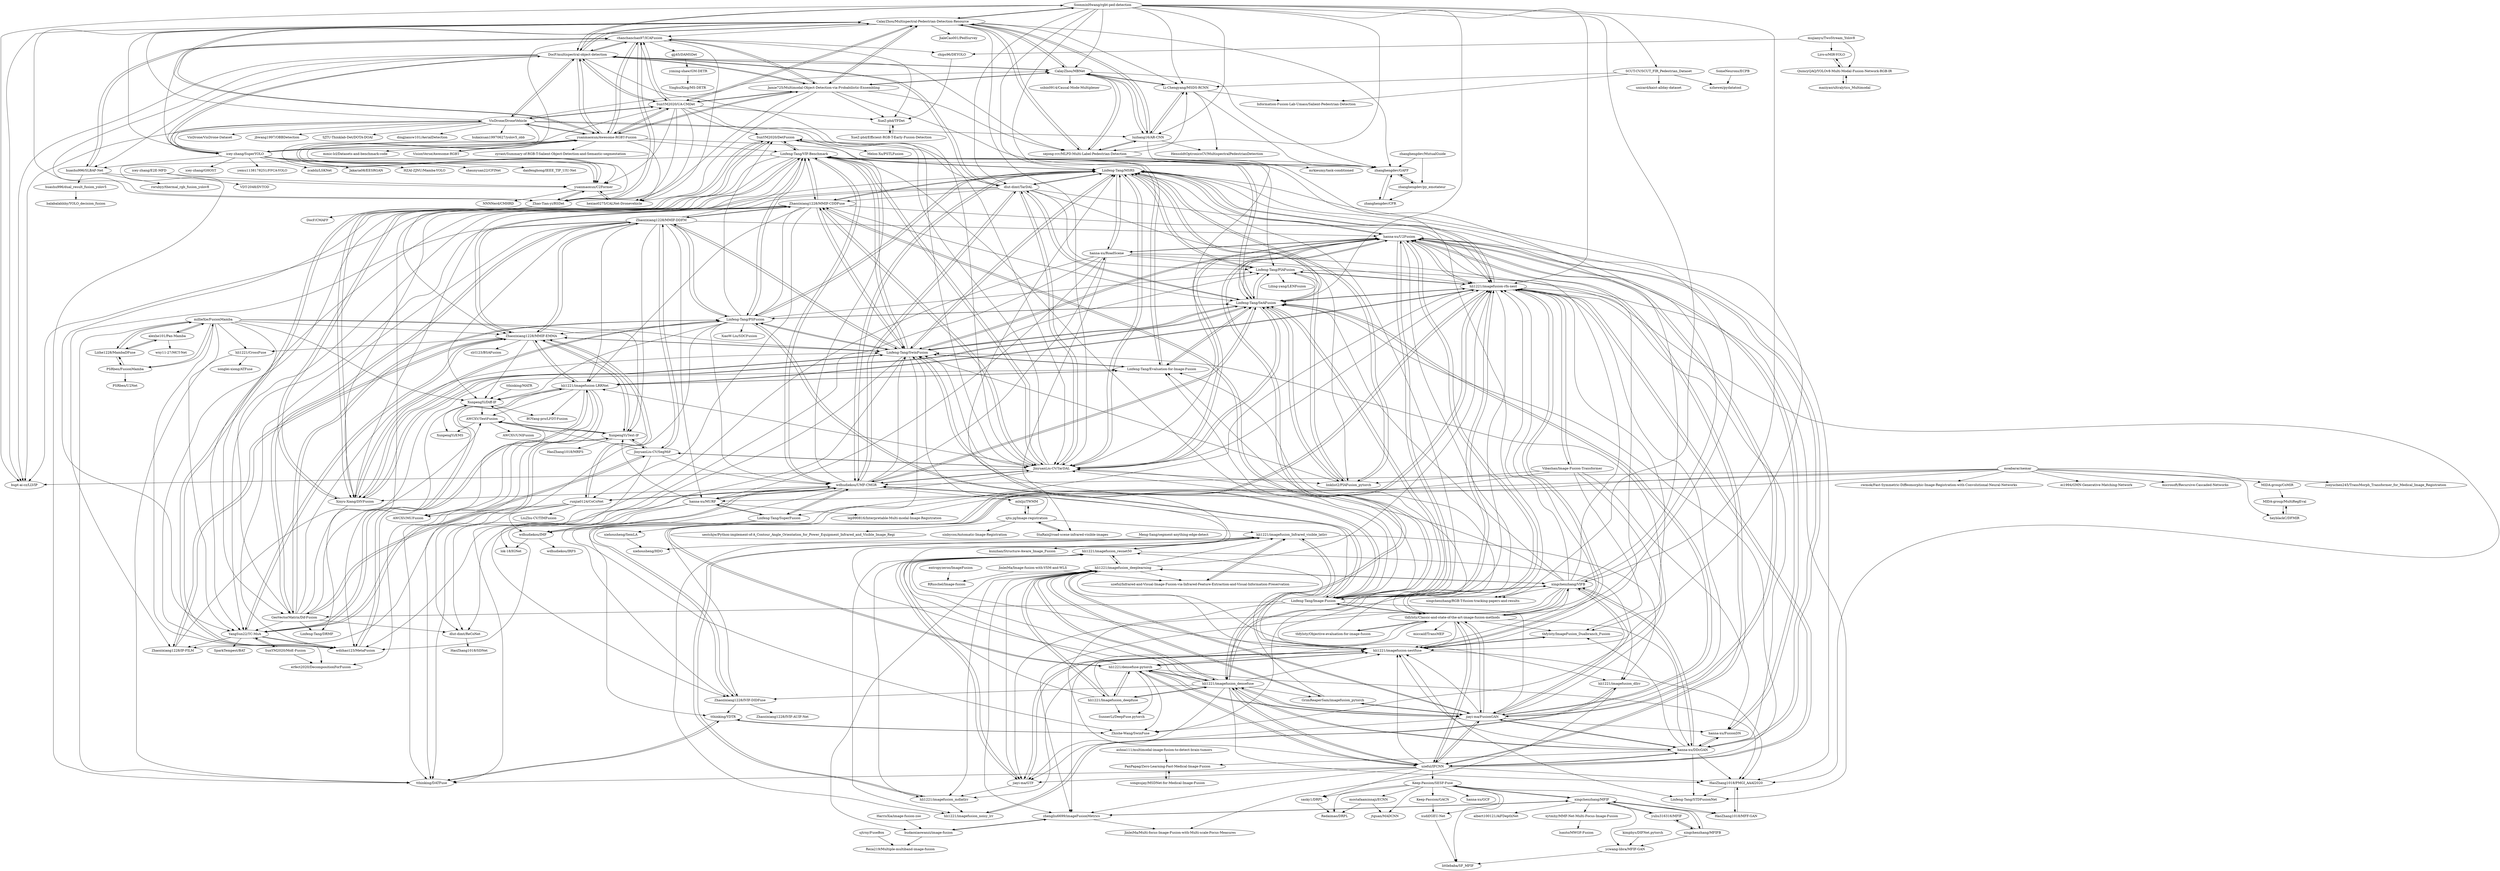 digraph G {
"SoonminHwang/rgbt-ped-detection" -> "CalayZhou/Multispectral-Pedestrian-Detection-Resource"
"SoonminHwang/rgbt-ped-detection" -> "CalayZhou/MBNet"
"SoonminHwang/rgbt-ped-detection" -> "Li-Chengyang/MSDS-RCNN"
"SoonminHwang/rgbt-ped-detection" -> "DocF/multispectral-object-detection"
"SoonminHwang/rgbt-ped-detection" -> "sejong-rcv/MLPD-Multi-Label-Pedestrian-Detection"
"SoonminHwang/rgbt-ped-detection" -> "bupt-ai-cz/LLVIP" ["e"=1]
"SoonminHwang/rgbt-ped-detection" -> "luzhang16/AR-CNN"
"SoonminHwang/rgbt-ped-detection" -> "dlut-dimt/TarDAL"
"SoonminHwang/rgbt-ped-detection" -> "SCUT-CV/SCUT_FIR_Pedestrian_Dataset"
"SoonminHwang/rgbt-ped-detection" -> "Linfeng-Tang/MSRS"
"SoonminHwang/rgbt-ped-detection" -> "hli1221/imagefusion-rfn-nest"
"SoonminHwang/rgbt-ped-detection" -> "xingchenzhang/VIFB"
"SoonminHwang/rgbt-ped-detection" -> "JinyuanLiu-CV/TarDAL"
"SoonminHwang/rgbt-ped-detection" -> "Linfeng-Tang/SeAFusion"
"SoonminHwang/rgbt-ped-detection" -> "xingchenzhang/RGB-T-fusion-tracking-papers-and-results" ["e"=1]
"HarrisXia/image-fusion-zoo" -> "budaoxiaowanzi/image-fusion"
"hli1221/imagefusion_deeplearning" -> "GrimReaperSam/imagefusion_pytorch"
"hli1221/imagefusion_deeplearning" -> "hli1221/imagefusion_resnet50"
"hli1221/imagefusion_deeplearning" -> "hli1221/imagefusion_densefuse"
"hli1221/imagefusion_deeplearning" -> "hli1221/Imagefusion_deepfuse"
"hli1221/imagefusion_deeplearning" -> "jiayi-ma/FusionGAN"
"hli1221/imagefusion_deeplearning" -> "hli1221/imagefusion_mdlatlrr"
"hli1221/imagefusion_deeplearning" -> "hli1221/imagefusion_Infrared_visible_latlrr"
"hli1221/imagefusion_deeplearning" -> "xingchenzhang/VIFB"
"hli1221/imagefusion_deeplearning" -> "zhengliu6699/imageFusionMetrics"
"hli1221/imagefusion_deeplearning" -> "hli1221/imagefusion-nestfuse"
"hli1221/imagefusion_deeplearning" -> "uzeful/Infrared-and-Visual-Image-Fusion-via-Infrared-Feature-Extraction-and-Visual-Information-Preservation"
"hli1221/imagefusion_deeplearning" -> "jiayi-ma/GTF"
"hli1221/imagefusion_deeplearning" -> "hli1221/imagefusion-rfn-nest"
"hli1221/imagefusion_deeplearning" -> "hli1221/imagefusion_dllrr"
"hli1221/imagefusion_deeplearning" -> "budaoxiaowanzi/image-fusion"
"GrimReaperSam/imagefusion_pytorch" -> "hli1221/imagefusion_deeplearning"
"GrimReaperSam/imagefusion_pytorch" -> "hli1221/imagefusion_resnet50"
"GrimReaperSam/imagefusion_pytorch" -> "jiayi-ma/FusionGAN"
"hli1221/imagefusion_densefuse" -> "hli1221/densefuse-pytorch"
"hli1221/imagefusion_densefuse" -> "jiayi-ma/FusionGAN"
"hli1221/imagefusion_densefuse" -> "uzeful/IFCNN"
"hli1221/imagefusion_densefuse" -> "hanna-xu/DDcGAN"
"hli1221/imagefusion_densefuse" -> "hli1221/Imagefusion_deepfuse"
"hli1221/imagefusion_densefuse" -> "hanna-xu/U2Fusion"
"hli1221/imagefusion_densefuse" -> "hli1221/imagefusion-rfn-nest"
"hli1221/imagefusion_densefuse" -> "hli1221/imagefusion_deeplearning"
"hli1221/imagefusion_densefuse" -> "hli1221/imagefusion-nestfuse"
"hli1221/imagefusion_densefuse" -> "hli1221/imagefusion_resnet50"
"hli1221/imagefusion_densefuse" -> "HaoZhang1018/PMGI_AAAI2020"
"hli1221/imagefusion_densefuse" -> "jiayi-ma/GTF"
"hli1221/imagefusion_densefuse" -> "GrimReaperSam/imagefusion_pytorch"
"hli1221/imagefusion_densefuse" -> "Zhaozixiang1228/IVIF-DIDFuse"
"hli1221/imagefusion_densefuse" -> "Linfeng-Tang/SwinFusion"
"jiayi-ma/FusionGAN" -> "hli1221/imagefusion_densefuse"
"jiayi-ma/FusionGAN" -> "hanna-xu/DDcGAN"
"jiayi-ma/FusionGAN" -> "hanna-xu/U2Fusion"
"jiayi-ma/FusionGAN" -> "Linfeng-Tang/SeAFusion"
"jiayi-ma/FusionGAN" -> "uzeful/IFCNN"
"jiayi-ma/FusionGAN" -> "xingchenzhang/VIFB"
"jiayi-ma/FusionGAN" -> "hli1221/imagefusion-rfn-nest"
"jiayi-ma/FusionGAN" -> "hli1221/imagefusion-nestfuse"
"jiayi-ma/FusionGAN" -> "hli1221/densefuse-pytorch"
"jiayi-ma/FusionGAN" -> "GrimReaperSam/imagefusion_pytorch"
"jiayi-ma/FusionGAN" -> "hanna-xu/FusionDN"
"jiayi-ma/FusionGAN" -> "jiayi-ma/GTF"
"jiayi-ma/FusionGAN" -> "hli1221/imagefusion_deeplearning"
"jiayi-ma/FusionGAN" -> "Linfeng-Tang/SwinFusion"
"jiayi-ma/FusionGAN" -> "thfylsty/Classic-and-state-of-the-art-image-fusion-methods"
"uzeful/IFCNN" -> "hli1221/imagefusion_densefuse"
"uzeful/IFCNN" -> "HaoZhang1018/PMGI_AAAI2020"
"uzeful/IFCNN" -> "hli1221/densefuse-pytorch"
"uzeful/IFCNN" -> "hli1221/imagefusion-rfn-nest"
"uzeful/IFCNN" -> "hanna-xu/U2Fusion"
"uzeful/IFCNN" -> "jiayi-ma/FusionGAN"
"uzeful/IFCNN" -> "hli1221/imagefusion-nestfuse"
"uzeful/IFCNN" -> "Keep-Passion/SESF-Fuse"
"uzeful/IFCNN" -> "hanna-xu/DDcGAN"
"uzeful/IFCNN" -> "thfylsty/Classic-and-state-of-the-art-image-fusion-methods"
"uzeful/IFCNN" -> "zhengliu6699/imageFusionMetrics"
"uzeful/IFCNN" -> "tthinking/DATFuse"
"uzeful/IFCNN" -> "Linfeng-Tang/SeAFusion"
"uzeful/IFCNN" -> "jiayi-ma/GTF"
"uzeful/IFCNN" -> "sasky1/DRPL"
"jiayi-ma/GTF" -> "hli1221/imagefusion-nestfuse"
"jiayi-ma/GTF" -> "hli1221/imagefusion_resnet50"
"jiayi-ma/GTF" -> "hli1221/imagefusion_mdlatlrr"
"Keep-Passion/SESF-Fuse" -> "jtguan/MADCNN"
"Keep-Passion/SESF-Fuse" -> "Redaimao/DRPL"
"Keep-Passion/SESF-Fuse" -> "xingchenzhang/MFIF"
"Keep-Passion/SESF-Fuse" -> "Keep-Passion/GACN"
"Keep-Passion/SESF-Fuse" -> "sasky1/DRPL"
"Keep-Passion/SESF-Fuse" -> "littlebaba/SF_MFIF"
"Keep-Passion/SESF-Fuse" -> "mostafaaminnaji/ECNN"
"Keep-Passion/SESF-Fuse" -> "xudif/GEU-Net"
"Keep-Passion/SESF-Fuse" -> "hanna-xu/GCF"
"Keep-Passion/SESF-Fuse" -> "HaoZhang1018/MFF-GAN"
"JinleiMa/Image-fusion-with-VSM-and-WLS" -> "RRuschel/Image-fusion"
"JinleiMa/Image-fusion-with-VSM-and-WLS" -> "uzeful/Infrared-and-Visual-Image-Fusion-via-Infrared-Feature-Extraction-and-Visual-Information-Preservation"
"hli1221/imagefusion_resnet50" -> "hli1221/imagefusion_Infrared_visible_latlrr"
"hli1221/imagefusion_resnet50" -> "hli1221/imagefusion_noisy_lrr"
"hli1221/imagefusion_resnet50" -> "hli1221/imagefusion_deeplearning"
"hli1221/imagefusion_resnet50" -> "hli1221/imagefusion_mdlatlrr"
"hli1221/imagefusion_resnet50" -> "jiayi-ma/GTF"
"hli1221/imagefusion_resnet50" -> "hli1221/imagefusion-nestfuse"
"hli1221/imagefusion_resnet50" -> "hli1221/imagefusion_dllrr"
"hli1221/Imagefusion_deepfuse" -> "SunnerLi/DeepFuse.pytorch" ["e"=1]
"hli1221/Imagefusion_deepfuse" -> "hli1221/imagefusion_densefuse"
"hli1221/Imagefusion_deepfuse" -> "hli1221/densefuse-pytorch"
"hli1221/Imagefusion_deepfuse" -> "hli1221/imagefusion_resnet50"
"hli1221/Imagefusion_deepfuse" -> "hli1221/imagefusion_deeplearning"
"hli1221/Imagefusion_deepfuse" -> "hli1221/imagefusion-nestfuse"
"SCUT-CV/SCUT_FIR_Pedestrian_Dataset" -> "unizard/kaist-allday-dataset"
"SCUT-CV/SCUT_FIR_Pedestrian_Dataset" -> "xzhewei/pydatatool"
"SCUT-CV/SCUT_FIR_Pedestrian_Dataset" -> "Li-Chengyang/MSDS-RCNN"
"SCUT-CV/SCUT_FIR_Pedestrian_Dataset" -> "Information-Fusion-Lab-Umass/Salient-Pedestrian-Detection"
"hli1221/imagefusion_mdlatlrr" -> "hli1221/imagefusion_noisy_lrr"
"hli1221/imagefusion_mdlatlrr" -> "hli1221/imagefusion_Infrared_visible_latlrr"
"Li-Chengyang/MSDS-RCNN" -> "luzhang16/AR-CNN"
"Li-Chengyang/MSDS-RCNN" -> "HensoldtOptronicsCV/MultispectralPedestrianDetection"
"Li-Chengyang/MSDS-RCNN" -> "CalayZhou/MBNet"
"Li-Chengyang/MSDS-RCNN" -> "zhanghengdev/GAFF"
"Li-Chengyang/MSDS-RCNN" -> "Information-Fusion-Lab-Umass/Salient-Pedestrian-Detection"
"entropyzeroo/ImageFusion" -> "RRuschel/Image-fusion"
"sasky1/DRPL" -> "Redaimao/DRPL"
"zhanghengdev/py_emotateur" -> "zhanghengdev/GAFF"
"zhanghengdev/py_emotateur" -> "zhanghengdev/CFR"
"SomeNeurons/ECPB" -> "xzhewei/pydatatool"
"xingchenzhang/VIFB" -> "thfylsty/Classic-and-state-of-the-art-image-fusion-methods"
"xingchenzhang/VIFB" -> "Linfeng-Tang/Image-Fusion"
"xingchenzhang/VIFB" -> "jiayi-ma/FusionGAN"
"xingchenzhang/VIFB" -> "xingchenzhang/RGB-T-fusion-tracking-papers-and-results" ["e"=1]
"xingchenzhang/VIFB" -> "Linfeng-Tang/SeAFusion"
"xingchenzhang/VIFB" -> "hli1221/imagefusion-rfn-nest"
"xingchenzhang/VIFB" -> "hanna-xu/U2Fusion"
"xingchenzhang/VIFB" -> "Linfeng-Tang/MSRS"
"xingchenzhang/VIFB" -> "hanna-xu/DDcGAN"
"xingchenzhang/VIFB" -> "hli1221/imagefusion-nestfuse"
"xingchenzhang/VIFB" -> "Linfeng-Tang/VIF-Benchmark"
"xingchenzhang/VIFB" -> "zhengliu6699/imageFusionMetrics"
"xingchenzhang/VIFB" -> "JinyuanLiu-CV/TarDAL"
"xingchenzhang/VIFB" -> "hli1221/imagefusion_deeplearning"
"xingchenzhang/VIFB" -> "jiayi-ma/GTF"
"VisDrone/DroneVehicle" -> "SunYM2020/UA-CMDet"
"VisDrone/DroneVehicle" -> "VisDrone/VisDrone-Dataset" ["e"=1]
"VisDrone/DroneVehicle" -> "DocF/multispectral-object-detection"
"VisDrone/DroneVehicle" -> "yuanmaoxun/Awesome-RGBT-Fusion"
"VisDrone/DroneVehicle" -> "CalayZhou/MBNet"
"VisDrone/DroneVehicle" -> "CalayZhou/Multispectral-Pedestrian-Detection-Resource"
"VisDrone/DroneVehicle" -> "luzhang16/AR-CNN"
"VisDrone/DroneVehicle" -> "jbwang1997/OBBDetection" ["e"=1]
"VisDrone/DroneVehicle" -> "icey-zhang/SuperYOLO"
"VisDrone/DroneVehicle" -> "bupt-ai-cz/LLVIP" ["e"=1]
"VisDrone/DroneVehicle" -> "SJTU-Thinklab-Det/DOTA-DOAI" ["e"=1]
"VisDrone/DroneVehicle" -> "JinyuanLiu-CV/TarDAL"
"VisDrone/DroneVehicle" -> "dingjiansw101/AerialDetection" ["e"=1]
"VisDrone/DroneVehicle" -> "yuanmaoxun/C2Former"
"VisDrone/DroneVehicle" -> "hukaixuan19970627/yolov5_obb" ["e"=1]
"hanna-xu/U2Fusion" -> "Linfeng-Tang/SwinFusion"
"hanna-xu/U2Fusion" -> "hanna-xu/DDcGAN"
"hanna-xu/U2Fusion" -> "hanna-xu/FusionDN"
"hanna-xu/U2Fusion" -> "hli1221/imagefusion-rfn-nest"
"hanna-xu/U2Fusion" -> "jiayi-ma/FusionGAN"
"hanna-xu/U2Fusion" -> "Linfeng-Tang/SeAFusion"
"hanna-xu/U2Fusion" -> "hli1221/imagefusion_densefuse"
"hanna-xu/U2Fusion" -> "uzeful/IFCNN"
"hanna-xu/U2Fusion" -> "thfylsty/Classic-and-state-of-the-art-image-fusion-methods"
"hanna-xu/U2Fusion" -> "hanna-xu/RoadScene"
"hanna-xu/U2Fusion" -> "Linfeng-Tang/Image-Fusion"
"hanna-xu/U2Fusion" -> "hli1221/imagefusion-nestfuse"
"hanna-xu/U2Fusion" -> "Linfeng-Tang/MSRS"
"hanna-xu/U2Fusion" -> "HaoZhang1018/PMGI_AAAI2020"
"hanna-xu/U2Fusion" -> "JinyuanLiu-CV/TarDAL"
"hli1221/imagefusion-nestfuse" -> "hli1221/imagefusion-rfn-nest"
"hli1221/imagefusion-nestfuse" -> "thfylsty/ImageFusion_Dualbranch_Fusion"
"hli1221/imagefusion-nestfuse" -> "hli1221/densefuse-pytorch"
"hli1221/imagefusion-nestfuse" -> "jiayi-ma/GTF"
"hli1221/imagefusion-nestfuse" -> "Linfeng-Tang/STDFusionNet"
"hli1221/imagefusion-nestfuse" -> "hli1221/imagefusion_mdlatlrr"
"hli1221/imagefusion-nestfuse" -> "HaoZhang1018/PMGI_AAAI2020"
"hli1221/imagefusion-nestfuse" -> "hli1221/imagefusion_Infrared_visible_latlrr"
"CalayZhou/Multispectral-Pedestrian-Detection-Resource" -> "CalayZhou/MBNet"
"CalayZhou/Multispectral-Pedestrian-Detection-Resource" -> "sejong-rcv/MLPD-Multi-Label-Pedestrian-Detection"
"CalayZhou/Multispectral-Pedestrian-Detection-Resource" -> "DocF/multispectral-object-detection"
"CalayZhou/Multispectral-Pedestrian-Detection-Resource" -> "luzhang16/AR-CNN"
"CalayZhou/Multispectral-Pedestrian-Detection-Resource" -> "Jamie725/Multimodal-Object-Detection-via-Probabilistic-Ensembling"
"CalayZhou/Multispectral-Pedestrian-Detection-Resource" -> "Li-Chengyang/MSDS-RCNN"
"CalayZhou/Multispectral-Pedestrian-Detection-Resource" -> "yuanmaoxun/Awesome-RGBT-Fusion"
"CalayZhou/Multispectral-Pedestrian-Detection-Resource" -> "SoonminHwang/rgbt-ped-detection"
"CalayZhou/Multispectral-Pedestrian-Detection-Resource" -> "Zhao-Tian-yi/RSDet"
"CalayZhou/Multispectral-Pedestrian-Detection-Resource" -> "SunYM2020/UA-CMDet"
"CalayZhou/Multispectral-Pedestrian-Detection-Resource" -> "JialeCao001/PedSurvey" ["e"=1]
"CalayZhou/Multispectral-Pedestrian-Detection-Resource" -> "bupt-ai-cz/LLVIP" ["e"=1]
"CalayZhou/Multispectral-Pedestrian-Detection-Resource" -> "chanchanchan97/ICAFusion"
"CalayZhou/Multispectral-Pedestrian-Detection-Resource" -> "zhanghengdev/GAFF"
"CalayZhou/Multispectral-Pedestrian-Detection-Resource" -> "JinyuanLiu-CV/TarDAL"
"ashna111/multimodal-image-fusion-to-detect-brain-tumors" -> "PanPapag/Zero-Learning-Fast-Medical-Image-Fusion"
"StaRainJ/road-scene-infrared-visible-images" -> "sjtu-jq/Image-registration"
"hanna-xu/FusionDN" -> "hanna-xu/DDcGAN"
"hanna-xu/FusionDN" -> "hanna-xu/U2Fusion"
"CalayZhou/MBNet" -> "luzhang16/AR-CNN"
"CalayZhou/MBNet" -> "sejong-rcv/MLPD-Multi-Label-Pedestrian-Detection"
"CalayZhou/MBNet" -> "CalayZhou/Multispectral-Pedestrian-Detection-Resource"
"CalayZhou/MBNet" -> "Li-Chengyang/MSDS-RCNN"
"CalayZhou/MBNet" -> "Jamie725/Multimodal-Object-Detection-via-Probabilistic-Ensembling"
"CalayZhou/MBNet" -> "zhanghengdev/GAFF"
"CalayZhou/MBNet" -> "ssbin0914/Causal-Mode-Multiplexer"
"CalayZhou/MBNet" -> "DocF/multispectral-object-detection"
"moabarar/nemar" -> "junyuchen245/TransMorph_Transformer_for_Medical_Image_Registration" ["e"=1]
"moabarar/nemar" -> "wdhudiekou/UMF-CMGR"
"moabarar/nemar" -> "cwmok/Fast-Symmetric-Diffeomorphic-Image-Registration-with-Convolutional-Neural-Networks" ["e"=1]
"moabarar/nemar" -> "MIDA-group/CoMIR"
"moabarar/nemar" -> "Linfeng-Tang/SuperFusion"
"moabarar/nemar" -> "ei1994/GMN-Generative-Matching-Network" ["e"=1]
"moabarar/nemar" -> "lep990816/Interpretable-Multi-modal-Image-Registration"
"moabarar/nemar" -> "microsoft/Recursive-Cascaded-Networks" ["e"=1]
"moabarar/nemar" -> "hanna-xu/MURF"
"moabarar/nemar" -> "heyblackC/DFMIR"
"Keep-Passion/GACN" -> "xudif/GEU-Net"
"hli1221/densefuse-pytorch" -> "hli1221/imagefusion_densefuse"
"hli1221/densefuse-pytorch" -> "hli1221/imagefusion-nestfuse"
"hli1221/densefuse-pytorch" -> "hli1221/imagefusion-rfn-nest"
"hli1221/densefuse-pytorch" -> "uzeful/IFCNN"
"hli1221/densefuse-pytorch" -> "SunnerLi/DeepFuse.pytorch" ["e"=1]
"hli1221/densefuse-pytorch" -> "HaoZhang1018/PMGI_AAAI2020"
"hli1221/densefuse-pytorch" -> "jiayi-ma/FusionGAN"
"hli1221/densefuse-pytorch" -> "Linfeng-Tang/MSRS"
"hli1221/densefuse-pytorch" -> "Zhishe-Wang/SwinFuse"
"hli1221/densefuse-pytorch" -> "hli1221/Imagefusion_deepfuse"
"sjtu-jq/Image-registration" -> "uestchjw/Python-implement-of-A_Contour_Angle_Orientation_for_Power_Equipment_Infrared_and_Visible_Image_Regi"
"sjtu-jq/Image-registration" -> "StaRainJ/road-scene-infrared-visible-images"
"sjtu-jq/Image-registration" -> "mlxljz/TWMM"
"sjtu-jq/Image-registration" -> "sinbycos/Automatic-Image-Registration"
"sjtu-jq/Image-registration" -> "wdhudiekou/UMF-CMGR"
"sjtu-jq/Image-registration" -> "hli1221/imagefusion_Infrared_visible_latlrr"
"hanna-xu/RoadScene" -> "Linfeng-Tang/MSRS"
"hanna-xu/RoadScene" -> "hanna-xu/U2Fusion"
"hanna-xu/RoadScene" -> "dlut-dimt/ReCoNet"
"hanna-xu/RoadScene" -> "tthinking/DATFuse"
"hanna-xu/RoadScene" -> "StaRainJ/road-scene-infrared-visible-images"
"hanna-xu/RoadScene" -> "hli1221/imagefusion-rfn-nest"
"hanna-xu/RoadScene" -> "hanna-xu/MURF"
"hanna-xu/RoadScene" -> "hli1221/imagefusion-nestfuse"
"hanna-xu/RoadScene" -> "Linfeng-Tang/PIAFusion"
"HaoZhang1018/PMGI_AAAI2020" -> "HaoZhang1018/MFF-GAN"
"HaoZhang1018/PMGI_AAAI2020" -> "Linfeng-Tang/STDFusionNet"
"hanna-xu/DDcGAN" -> "jiayi-ma/FusionGAN"
"hanna-xu/DDcGAN" -> "hanna-xu/U2Fusion"
"hanna-xu/DDcGAN" -> "hanna-xu/FusionDN"
"hanna-xu/DDcGAN" -> "hli1221/imagefusion_densefuse"
"hanna-xu/DDcGAN" -> "HaoZhang1018/PMGI_AAAI2020"
"hanna-xu/DDcGAN" -> "hli1221/imagefusion-rfn-nest"
"hanna-xu/DDcGAN" -> "uzeful/IFCNN"
"hanna-xu/DDcGAN" -> "thfylsty/ImageFusion_Dualbranch_Fusion"
"hanna-xu/DDcGAN" -> "Linfeng-Tang/STDFusionNet"
"hanna-xu/DDcGAN" -> "PanPapag/Zero-Learning-Fast-Medical-Image-Fusion"
"hanna-xu/DDcGAN" -> "xingchenzhang/VIFB"
"hanna-xu/DDcGAN" -> "hli1221/imagefusion-nestfuse"
"MIDA-group/CoMIR" -> "MIDA-group/MultiRegEval"
"HaoZhang1018/MFF-GAN" -> "HaoZhang1018/PMGI_AAAI2020"
"luzhang16/AR-CNN" -> "CalayZhou/MBNet"
"luzhang16/AR-CNN" -> "Li-Chengyang/MSDS-RCNN"
"luzhang16/AR-CNN" -> "sejong-rcv/MLPD-Multi-Label-Pedestrian-Detection"
"luzhang16/AR-CNN" -> "zhanghengdev/GAFF"
"luzhang16/AR-CNN" -> "HensoldtOptronicsCV/MultispectralPedestrianDetection"
"luzhang16/AR-CNN" -> "CalayZhou/Multispectral-Pedestrian-Detection-Resource"
"xytmhy/MMF-Net-Multi-Focus-Image-Fusion" -> "lsauto/MWGF-Fusion"
"yuliu316316/MFIF" -> "xingchenzhang/MFIFB"
"yuliu316316/MFIF" -> "xingchenzhang/MFIF"
"sjtrny/FuseBox" -> "Reza219/Multiple-multiband-image-fusion"
"xingchenzhang/MFIFB" -> "yuliu316316/MFIF"
"xingchenzhang/MFIFB" -> "xingchenzhang/MFIF"
"xingchenzhang/MFIFB" -> "ycwang-libra/MFIF-GAN"
"mostafaaminnaji/ECNN" -> "Redaimao/DRPL"
"mostafaaminnaji/ECNN" -> "jtguan/MADCNN"
"zhanghengdev/MutualGuide" -> "zhanghengdev/GAFF"
"zhanghengdev/MutualGuide" -> "zhanghengdev/py_emotateur"
"PanPapag/Zero-Learning-Fast-Medical-Image-Fusion" -> "songxujay/MSDNet-for-Medical-Image-Fusion"
"zhanghengdev/CFR" -> "zhanghengdev/GAFF"
"songxujay/MSDNet-for-Medical-Image-Fusion" -> "PanPapag/Zero-Learning-Fast-Medical-Image-Fusion"
"MIDA-group/MultiRegEval" -> "heyblackC/DFMIR"
"Linfeng-Tang/PIAFusion" -> "linklist2/PIAFusion_pytorch"
"Linfeng-Tang/PIAFusion" -> "Linfeng-Tang/MSRS"
"Linfeng-Tang/PIAFusion" -> "Linfeng-Tang/STDFusionNet"
"Linfeng-Tang/PIAFusion" -> "hli1221/imagefusion-rfn-nest"
"Linfeng-Tang/PIAFusion" -> "Linfeng-Tang/SeAFusion"
"Linfeng-Tang/PIAFusion" -> "Liling-yang/LENFsuion"
"thfylsty/Objective-evaluation-for-image-fusion" -> "thfylsty/Classic-and-state-of-the-art-image-fusion-methods"
"thfylsty/Objective-evaluation-for-image-fusion" -> "Linfeng-Tang/Evaluation-for-Image-Fusion"
"yuanmaoxun/Awesome-RGBT-Fusion" -> "chanchanchan97/ICAFusion"
"yuanmaoxun/Awesome-RGBT-Fusion" -> "DocF/multispectral-object-detection"
"yuanmaoxun/Awesome-RGBT-Fusion" -> "VisionVerse/Awesome-RGBT"
"yuanmaoxun/Awesome-RGBT-Fusion" -> "CalayZhou/Multispectral-Pedestrian-Detection-Resource"
"yuanmaoxun/Awesome-RGBT-Fusion" -> "Linfeng-Tang/VIF-Benchmark"
"yuanmaoxun/Awesome-RGBT-Fusion" -> "yuanmaoxun/C2Former"
"yuanmaoxun/Awesome-RGBT-Fusion" -> "SunYM2020/UA-CMDet"
"yuanmaoxun/Awesome-RGBT-Fusion" -> "Jamie725/Multimodal-Object-Detection-via-Probabilistic-Ensembling"
"yuanmaoxun/Awesome-RGBT-Fusion" -> "Zhao-Tian-yi/RSDet"
"yuanmaoxun/Awesome-RGBT-Fusion" -> "zyrant/Summary-of-RGB-T-Salient-Object-Detection-and-Semantic-segmentation" ["e"=1]
"yuanmaoxun/Awesome-RGBT-Fusion" -> "VisDrone/DroneVehicle"
"yuanmaoxun/Awesome-RGBT-Fusion" -> "mmic-lcl/Datasets-and-benchmark-code" ["e"=1]
"yuanmaoxun/Awesome-RGBT-Fusion" -> "xingchenzhang/RGB-T-fusion-tracking-papers-and-results" ["e"=1]
"yuanmaoxun/Awesome-RGBT-Fusion" -> "hexiao0275/CALNet-Dronevehicle"
"yuanmaoxun/Awesome-RGBT-Fusion" -> "icey-zhang/SuperYOLO"
"xingchenzhang/MFIF" -> "yuliu316316/MFIF"
"xingchenzhang/MFIF" -> "xingchenzhang/MFIFB"
"xingchenzhang/MFIF" -> "Keep-Passion/SESF-Fuse"
"xingchenzhang/MFIF" -> "ycwang-libra/MFIF-GAN"
"xingchenzhang/MFIF" -> "xytmhy/MMF-Net-Multi-Focus-Image-Fusion"
"xingchenzhang/MFIF" -> "zhengliu6699/imageFusionMetrics"
"xingchenzhang/MFIF" -> "HaoZhang1018/MFF-GAN"
"xingchenzhang/MFIF" -> "albert100121/AiFDepthNet" ["e"=1]
"Vibashan/Image-Fusion-Transformer" -> "hli1221/imagefusion-rfn-nest"
"Vibashan/Image-Fusion-Transformer" -> "thfylsty/ImageFusion_Dualbranch_Fusion"
"Vibashan/Image-Fusion-Transformer" -> "Zhishe-Wang/SwinFuse"
"Vibashan/Image-Fusion-Transformer" -> "hanna-xu/FusionDN"
"Vibashan/Image-Fusion-Transformer" -> "linklist2/PIAFusion_pytorch"
"Vibashan/Image-Fusion-Transformer" -> "Zhaozixiang1228/IVIF-DIDFuse"
"thfylsty/Classic-and-state-of-the-art-image-fusion-methods" -> "thfylsty/Objective-evaluation-for-image-fusion"
"thfylsty/Classic-and-state-of-the-art-image-fusion-methods" -> "hanna-xu/U2Fusion"
"thfylsty/Classic-and-state-of-the-art-image-fusion-methods" -> "Linfeng-Tang/Image-Fusion"
"thfylsty/Classic-and-state-of-the-art-image-fusion-methods" -> "xingchenzhang/VIFB"
"thfylsty/Classic-and-state-of-the-art-image-fusion-methods" -> "Linfeng-Tang/MSRS"
"thfylsty/Classic-and-state-of-the-art-image-fusion-methods" -> "uzeful/IFCNN"
"thfylsty/Classic-and-state-of-the-art-image-fusion-methods" -> "thfylsty/ImageFusion_Dualbranch_Fusion"
"thfylsty/Classic-and-state-of-the-art-image-fusion-methods" -> "miccaiif/TransMEF" ["e"=1]
"thfylsty/Classic-and-state-of-the-art-image-fusion-methods" -> "hli1221/densefuse-pytorch"
"thfylsty/Classic-and-state-of-the-art-image-fusion-methods" -> "Linfeng-Tang/Evaluation-for-Image-Fusion"
"thfylsty/Classic-and-state-of-the-art-image-fusion-methods" -> "hli1221/imagefusion-nestfuse"
"thfylsty/Classic-and-state-of-the-art-image-fusion-methods" -> "hli1221/imagefusion-rfn-nest"
"thfylsty/Classic-and-state-of-the-art-image-fusion-methods" -> "hanna-xu/DDcGAN"
"thfylsty/Classic-and-state-of-the-art-image-fusion-methods" -> "zhengliu6699/imageFusionMetrics"
"thfylsty/Classic-and-state-of-the-art-image-fusion-methods" -> "jiayi-ma/FusionGAN"
"thfylsty/ImageFusion_Dualbranch_Fusion" -> "hli1221/imagefusion-nestfuse"
"hli1221/imagefusion-rfn-nest" -> "hli1221/imagefusion-nestfuse"
"hli1221/imagefusion-rfn-nest" -> "Linfeng-Tang/SeAFusion"
"hli1221/imagefusion-rfn-nest" -> "hli1221/densefuse-pytorch"
"hli1221/imagefusion-rfn-nest" -> "Zhaozixiang1228/IVIF-DIDFuse"
"hli1221/imagefusion-rfn-nest" -> "Linfeng-Tang/MSRS"
"hli1221/imagefusion-rfn-nest" -> "hanna-xu/U2Fusion"
"hli1221/imagefusion-rfn-nest" -> "Zhishe-Wang/SwinFuse"
"hli1221/imagefusion-rfn-nest" -> "hli1221/imagefusion-LRRNet"
"hli1221/imagefusion-rfn-nest" -> "HaoZhang1018/PMGI_AAAI2020"
"hli1221/imagefusion-rfn-nest" -> "Linfeng-Tang/PIAFusion"
"hli1221/imagefusion-rfn-nest" -> "tthinking/YDTR"
"hli1221/imagefusion-rfn-nest" -> "uzeful/IFCNN"
"hli1221/imagefusion-rfn-nest" -> "thfylsty/ImageFusion_Dualbranch_Fusion"
"hli1221/imagefusion-rfn-nest" -> "hli1221/imagefusion_densefuse"
"hli1221/imagefusion-rfn-nest" -> "Vibashan/Image-Fusion-Transformer"
"xudif/GEU-Net" -> "littlebaba/SF_MFIF"
"Jamie725/Multimodal-Object-Detection-via-Probabilistic-Ensembling" -> "CalayZhou/MBNet"
"Jamie725/Multimodal-Object-Detection-via-Probabilistic-Ensembling" -> "CalayZhou/Multispectral-Pedestrian-Detection-Resource"
"Jamie725/Multimodal-Object-Detection-via-Probabilistic-Ensembling" -> "sejong-rcv/MLPD-Multi-Label-Pedestrian-Detection"
"Jamie725/Multimodal-Object-Detection-via-Probabilistic-Ensembling" -> "SunYM2020/UA-CMDet"
"Jamie725/Multimodal-Object-Detection-via-Probabilistic-Ensembling" -> "DocF/multispectral-object-detection"
"Jamie725/Multimodal-Object-Detection-via-Probabilistic-Ensembling" -> "yuanmaoxun/Awesome-RGBT-Fusion"
"Jamie725/Multimodal-Object-Detection-via-Probabilistic-Ensembling" -> "Zhao-Tian-yi/RSDet"
"Jamie725/Multimodal-Object-Detection-via-Probabilistic-Ensembling" -> "chanchanchan97/ICAFusion"
"Jamie725/Multimodal-Object-Detection-via-Probabilistic-Ensembling" -> "hexiao0275/CALNet-Dronevehicle"
"Jamie725/Multimodal-Object-Detection-via-Probabilistic-Ensembling" -> "XueZ-phd/TFDet"
"Jamie725/Multimodal-Object-Detection-via-Probabilistic-Ensembling" -> "zhanghengdev/GAFF"
"Zhaozixiang1228/IVIF-DIDFuse" -> "Zhaozixiang1228/IVIF-AUIF-Net"
"Zhaozixiang1228/IVIF-DIDFuse" -> "hli1221/imagefusion-rfn-nest"
"Zhaozixiang1228/IVIF-DIDFuse" -> "tthinking/YDTR"
"sejong-rcv/MLPD-Multi-Label-Pedestrian-Detection" -> "CalayZhou/MBNet"
"sejong-rcv/MLPD-Multi-Label-Pedestrian-Detection" -> "luzhang16/AR-CNN"
"sejong-rcv/MLPD-Multi-Label-Pedestrian-Detection" -> "zhanghengdev/GAFF"
"sejong-rcv/MLPD-Multi-Label-Pedestrian-Detection" -> "CalayZhou/Multispectral-Pedestrian-Detection-Resource"
"sejong-rcv/MLPD-Multi-Label-Pedestrian-Detection" -> "mrkieumy/task-conditioned"
"sejong-rcv/MLPD-Multi-Label-Pedestrian-Detection" -> "Li-Chengyang/MSDS-RCNN"
"kimphys/DIFNet.pytorch" -> "ycwang-libra/MFIF-GAN"
"ycwang-libra/MFIF-GAN" -> "littlebaba/SF_MFIF"
"zhanghengdev/GAFF" -> "zhanghengdev/CFR"
"zhanghengdev/GAFF" -> "zhanghengdev/py_emotateur"
"dlut-dimt/TarDAL" -> "Linfeng-Tang/MSRS"
"dlut-dimt/TarDAL" -> "JinyuanLiu-CV/TarDAL"
"dlut-dimt/TarDAL" -> "Linfeng-Tang/SeAFusion"
"dlut-dimt/TarDAL" -> "wdhudiekou/UMF-CMGR"
"dlut-dimt/TarDAL" -> "DocF/multispectral-object-detection"
"dlut-dimt/TarDAL" -> "Xinyu-Xiang/DIVFusion"
"dlut-dimt/TarDAL" -> "linklist2/PIAFusion_pytorch"
"dlut-dimt/TarDAL" -> "bupt-ai-cz/LLVIP" ["e"=1]
"dlut-dimt/TarDAL" -> "Linfeng-Tang/PIAFusion"
"dlut-dimt/TarDAL" -> "hli1221/imagefusion-rfn-nest"
"dlut-dimt/TarDAL" -> "SunYM2020/DetFusion"
"dlut-dimt/TarDAL" -> "Zhaozixiang1228/MMIF-CDDFuse"
"Linfeng-Tang/SeAFusion" -> "Linfeng-Tang/MSRS"
"Linfeng-Tang/SeAFusion" -> "Linfeng-Tang/PSFusion"
"Linfeng-Tang/SeAFusion" -> "Linfeng-Tang/SwinFusion"
"Linfeng-Tang/SeAFusion" -> "hli1221/imagefusion-rfn-nest"
"Linfeng-Tang/SeAFusion" -> "JinyuanLiu-CV/TarDAL"
"Linfeng-Tang/SeAFusion" -> "wdhudiekou/UMF-CMGR"
"Linfeng-Tang/SeAFusion" -> "hanna-xu/U2Fusion"
"Linfeng-Tang/SeAFusion" -> "Linfeng-Tang/VIF-Benchmark"
"Linfeng-Tang/SeAFusion" -> "dlut-dimt/TarDAL"
"Linfeng-Tang/SeAFusion" -> "linklist2/PIAFusion_pytorch"
"Linfeng-Tang/SeAFusion" -> "Xinyu-Xiang/DIVFusion"
"Linfeng-Tang/SeAFusion" -> "jiayi-ma/FusionGAN"
"Linfeng-Tang/SeAFusion" -> "Linfeng-Tang/Evaluation-for-Image-Fusion"
"Linfeng-Tang/SeAFusion" -> "Linfeng-Tang/PIAFusion"
"Linfeng-Tang/SeAFusion" -> "Linfeng-Tang/Image-Fusion"
"Linfeng-Tang/Image-Fusion" -> "Zhaozixiang1228/MMIF-CDDFuse"
"Linfeng-Tang/Image-Fusion" -> "Linfeng-Tang/SwinFusion"
"Linfeng-Tang/Image-Fusion" -> "hanna-xu/U2Fusion"
"Linfeng-Tang/Image-Fusion" -> "thfylsty/Classic-and-state-of-the-art-image-fusion-methods"
"Linfeng-Tang/Image-Fusion" -> "Linfeng-Tang/SeAFusion"
"Linfeng-Tang/Image-Fusion" -> "xingchenzhang/VIFB"
"Linfeng-Tang/Image-Fusion" -> "Linfeng-Tang/Evaluation-for-Image-Fusion"
"Linfeng-Tang/Image-Fusion" -> "Linfeng-Tang/MSRS"
"Linfeng-Tang/Image-Fusion" -> "Linfeng-Tang/PSFusion"
"Linfeng-Tang/Image-Fusion" -> "JinyuanLiu-CV/TarDAL"
"Linfeng-Tang/Image-Fusion" -> "Linfeng-Tang/VIF-Benchmark"
"Linfeng-Tang/Image-Fusion" -> "wdhudiekou/UMF-CMGR"
"Linfeng-Tang/Image-Fusion" -> "jiayi-ma/FusionGAN"
"Linfeng-Tang/Image-Fusion" -> "GeoVectorMatrix/Dif-Fusion"
"Linfeng-Tang/Image-Fusion" -> "uzeful/IFCNN"
"icey-zhang/SuperYOLO" -> "icey-zhang/GHOST"
"icey-zhang/SuperYOLO" -> "DocF/multispectral-object-detection"
"icey-zhang/SuperYOLO" -> "chanchanchan97/ICAFusion"
"icey-zhang/SuperYOLO" -> "yemu1138178251/FFCA-YOLO" ["e"=1]
"icey-zhang/SuperYOLO" -> "yuanmaoxun/Awesome-RGBT-Fusion"
"icey-zhang/SuperYOLO" -> "VisDrone/DroneVehicle"
"icey-zhang/SuperYOLO" -> "CalayZhou/Multispectral-Pedestrian-Detection-Resource"
"icey-zhang/SuperYOLO" -> "SunYM2020/UA-CMDet"
"icey-zhang/SuperYOLO" -> "zcablii/LSKNet" ["e"=1]
"icey-zhang/SuperYOLO" -> "yuanmaoxun/C2Former"
"icey-zhang/SuperYOLO" -> "Jakaria08/EESRGAN" ["e"=1]
"icey-zhang/SuperYOLO" -> "HZAI-ZJNU/Mamba-YOLO" ["e"=1]
"icey-zhang/SuperYOLO" -> "shaunyuan22/CFINet" ["e"=1]
"icey-zhang/SuperYOLO" -> "danfenghong/IEEE_TIP_UIU-Net" ["e"=1]
"icey-zhang/SuperYOLO" -> "huashu996/SLBAF-Net"
"DocF/multispectral-object-detection" -> "CalayZhou/Multispectral-Pedestrian-Detection-Resource"
"DocF/multispectral-object-detection" -> "chanchanchan97/ICAFusion"
"DocF/multispectral-object-detection" -> "yuanmaoxun/Awesome-RGBT-Fusion"
"DocF/multispectral-object-detection" -> "CalayZhou/MBNet"
"DocF/multispectral-object-detection" -> "bupt-ai-cz/LLVIP" ["e"=1]
"DocF/multispectral-object-detection" -> "Jamie725/Multimodal-Object-Detection-via-Probabilistic-Ensembling"
"DocF/multispectral-object-detection" -> "SunYM2020/UA-CMDet"
"DocF/multispectral-object-detection" -> "dlut-dimt/TarDAL"
"DocF/multispectral-object-detection" -> "JinyuanLiu-CV/TarDAL"
"DocF/multispectral-object-detection" -> "icey-zhang/SuperYOLO"
"DocF/multispectral-object-detection" -> "Zhao-Tian-yi/RSDet"
"DocF/multispectral-object-detection" -> "SoonminHwang/rgbt-ped-detection"
"DocF/multispectral-object-detection" -> "VisDrone/DroneVehicle"
"DocF/multispectral-object-detection" -> "huashu996/SLBAF-Net"
"DocF/multispectral-object-detection" -> "sejong-rcv/MLPD-Multi-Label-Pedestrian-Detection"
"tthinking/MATR" -> "XunpengYi/Diff-IF"
"wdhudiekou/UMF-CMGR" -> "wdhudiekou/IMF"
"wdhudiekou/UMF-CMGR" -> "JinyuanLiu-CV/TarDAL"
"wdhudiekou/UMF-CMGR" -> "Linfeng-Tang/SeAFusion"
"wdhudiekou/UMF-CMGR" -> "hanna-xu/MURF"
"wdhudiekou/UMF-CMGR" -> "runjia0124/CoCoNet"
"wdhudiekou/UMF-CMGR" -> "Linfeng-Tang/MSRS"
"wdhudiekou/UMF-CMGR" -> "mlxljz/TWMM"
"wdhudiekou/UMF-CMGR" -> "dlut-dimt/TarDAL"
"wdhudiekou/UMF-CMGR" -> "Linfeng-Tang/SuperFusion"
"wdhudiekou/UMF-CMGR" -> "SunYM2020/DetFusion"
"wdhudiekou/UMF-CMGR" -> "Zhaozixiang1228/IVIF-DIDFuse"
"wdhudiekou/UMF-CMGR" -> "Linfeng-Tang/SwinFusion"
"wdhudiekou/UMF-CMGR" -> "Linfeng-Tang/VIF-Benchmark"
"wdhudiekou/UMF-CMGR" -> "hanna-xu/RoadScene"
"wdhudiekou/UMF-CMGR" -> "Xinyu-Xiang/DIVFusion"
"hli1221/imagefusion-LRRNet" -> "wdzhao123/MetaFusion"
"hli1221/imagefusion-LRRNet" -> "AWCXV/TextFusion"
"hli1221/imagefusion-LRRNet" -> "YangSun22/TC-MoA"
"hli1221/imagefusion-LRRNet" -> "Zhaozixiang1228/MMIF-EMMA"
"hli1221/imagefusion-LRRNet" -> "BOYang-pro/LFDT-Fusion"
"hli1221/imagefusion-LRRNet" -> "hli1221/imagefusion-rfn-nest"
"hli1221/imagefusion-LRRNet" -> "Linfeng-Tang/Evaluation-for-Image-Fusion"
"hli1221/imagefusion-LRRNet" -> "XunpengYi/Diff-IF"
"hli1221/imagefusion-LRRNet" -> "erfect2020/DecompositionForFusion"
"hli1221/imagefusion-LRRNet" -> "AWCXV/MUFusion"
"hli1221/imagefusion-LRRNet" -> "tthinking/DATFuse"
"JinyuanLiu-CV/TarDAL" -> "Linfeng-Tang/SeAFusion"
"JinyuanLiu-CV/TarDAL" -> "wdhudiekou/UMF-CMGR"
"JinyuanLiu-CV/TarDAL" -> "dlut-dimt/TarDAL"
"JinyuanLiu-CV/TarDAL" -> "SunYM2020/DetFusion"
"JinyuanLiu-CV/TarDAL" -> "Linfeng-Tang/MSRS"
"JinyuanLiu-CV/TarDAL" -> "hli1221/imagefusion-LRRNet"
"JinyuanLiu-CV/TarDAL" -> "wdzhao123/MetaFusion"
"JinyuanLiu-CV/TarDAL" -> "hli1221/imagefusion-rfn-nest"
"JinyuanLiu-CV/TarDAL" -> "Linfeng-Tang/VIF-Benchmark"
"JinyuanLiu-CV/TarDAL" -> "hanna-xu/U2Fusion"
"JinyuanLiu-CV/TarDAL" -> "JinyuanLiu-CV/SegMiF"
"JinyuanLiu-CV/TarDAL" -> "linklist2/PIAFusion_pytorch"
"JinyuanLiu-CV/TarDAL" -> "Linfeng-Tang/SwinFusion"
"JinyuanLiu-CV/TarDAL" -> "Zhaozixiang1228/MMIF-CDDFuse"
"JinyuanLiu-CV/TarDAL" -> "bupt-ai-cz/LLVIP" ["e"=1]
"Linfeng-Tang/MSRS" -> "Linfeng-Tang/SeAFusion"
"Linfeng-Tang/MSRS" -> "Linfeng-Tang/PIAFusion"
"Linfeng-Tang/MSRS" -> "hanna-xu/RoadScene"
"Linfeng-Tang/MSRS" -> "dlut-dimt/TarDAL"
"Linfeng-Tang/MSRS" -> "hli1221/imagefusion-rfn-nest"
"Linfeng-Tang/MSRS" -> "Linfeng-Tang/SwinFusion"
"Linfeng-Tang/MSRS" -> "linklist2/PIAFusion_pytorch"
"Linfeng-Tang/MSRS" -> "Linfeng-Tang/PSFusion"
"Linfeng-Tang/MSRS" -> "wdhudiekou/UMF-CMGR"
"Linfeng-Tang/MSRS" -> "Linfeng-Tang/VIF-Benchmark"
"Linfeng-Tang/MSRS" -> "hanna-xu/U2Fusion"
"Linfeng-Tang/MSRS" -> "JinyuanLiu-CV/TarDAL"
"Linfeng-Tang/MSRS" -> "wdzhao123/MetaFusion"
"Linfeng-Tang/MSRS" -> "Zhaozixiang1228/MMIF-CDDFuse"
"Linfeng-Tang/MSRS" -> "hli1221/imagefusion-nestfuse"
"heyblackC/DFMIR" -> "MIDA-group/MultiRegEval"
"Linfeng-Tang/SwinFusion" -> "hanna-xu/U2Fusion"
"Linfeng-Tang/SwinFusion" -> "Linfeng-Tang/SeAFusion"
"Linfeng-Tang/SwinFusion" -> "Linfeng-Tang/PSFusion"
"Linfeng-Tang/SwinFusion" -> "Linfeng-Tang/MSRS"
"Linfeng-Tang/SwinFusion" -> "Zhaozixiang1228/MMIF-CDDFuse"
"Linfeng-Tang/SwinFusion" -> "Linfeng-Tang/Evaluation-for-Image-Fusion"
"Linfeng-Tang/SwinFusion" -> "tthinking/DATFuse"
"Linfeng-Tang/SwinFusion" -> "Linfeng-Tang/VIF-Benchmark"
"Linfeng-Tang/SwinFusion" -> "Linfeng-Tang/Image-Fusion"
"Linfeng-Tang/SwinFusion" -> "Zhishe-Wang/SwinFuse"
"Linfeng-Tang/SwinFusion" -> "Zhaozixiang1228/MMIF-EMMA"
"Linfeng-Tang/SwinFusion" -> "Zhaozixiang1228/IVIF-DIDFuse"
"Linfeng-Tang/SwinFusion" -> "Linfeng-Tang/PIAFusion"
"Linfeng-Tang/SwinFusion" -> "Xinyu-Xiang/DIVFusion"
"Linfeng-Tang/SwinFusion" -> "Zhaozixiang1228/MMIF-DDFM"
"tthinking/YDTR" -> "Zhishe-Wang/SwinFuse"
"tthinking/YDTR" -> "tthinking/DATFuse"
"Linfeng-Tang/Evaluation-for-Image-Fusion" -> "Linfeng-Tang/SwinFusion"
"Linfeng-Tang/Evaluation-for-Image-Fusion" -> "hli1221/imagefusion-LRRNet"
"Linfeng-Tang/Evaluation-for-Image-Fusion" -> "Linfeng-Tang/SeAFusion"
"Linfeng-Tang/Evaluation-for-Image-Fusion" -> "Linfeng-Tang/VIF-Benchmark"
"Xinyu-Xiang/DIVFusion" -> "SunYM2020/DetFusion"
"Xinyu-Xiang/DIVFusion" -> "Linfeng-Tang/PSFusion"
"Xinyu-Xiang/DIVFusion" -> "Linfeng-Tang/SeAFusion"
"Xinyu-Xiang/DIVFusion" -> "Linfeng-Tang/VIF-Benchmark"
"Xinyu-Xiang/DIVFusion" -> "Linfeng-Tang/DRMF"
"Xinyu-Xiang/DIVFusion" -> "Linfeng-Tang/SwinFusion"
"SunYM2020/UA-CMDet" -> "VisDrone/DroneVehicle"
"SunYM2020/UA-CMDet" -> "yuanmaoxun/C2Former"
"SunYM2020/UA-CMDet" -> "hexiao0275/CALNet-Dronevehicle"
"SunYM2020/UA-CMDet" -> "chanchanchan97/ICAFusion"
"SunYM2020/UA-CMDet" -> "Jamie725/Multimodal-Object-Detection-via-Probabilistic-Ensembling"
"SunYM2020/UA-CMDet" -> "DocF/multispectral-object-detection"
"SunYM2020/UA-CMDet" -> "XueZ-phd/TFDet"
"SunYM2020/UA-CMDet" -> "SunYM2020/DetFusion"
"SunYM2020/UA-CMDet" -> "yuanmaoxun/Awesome-RGBT-Fusion"
"SunYM2020/UA-CMDet" -> "Zhao-Tian-yi/RSDet"
"SunYM2020/UA-CMDet" -> "JinyuanLiu-CV/TarDAL"
"SunYM2020/UA-CMDet" -> "CalayZhou/Multispectral-Pedestrian-Detection-Resource"
"mlxljz/TWMM" -> "sjtu-jq/Image-registration"
"hanna-xu/MURF" -> "wdhudiekou/UMF-CMGR"
"hanna-xu/MURF" -> "Linfeng-Tang/SuperFusion"
"hanna-xu/MURF" -> "XunpengYi/Text-IF"
"hanna-xu/MURF" -> "dlut-dimt/ReCoNet"
"hanna-xu/MURF" -> "wdzhao123/MetaFusion"
"hanna-xu/MURF" -> "lep990816/Interpretable-Multi-modal-Image-Registration"
"Zhishe-Wang/SwinFuse" -> "tthinking/YDTR"
"runjia0124/CoCoNet" -> "Zhaozixiang1228/MMIF-EMMA"
"runjia0124/CoCoNet" -> "wdhudiekou/IMF"
"runjia0124/CoCoNet" -> "LiuZhu-CV/TIMFusion" ["e"=1]
"runjia0124/CoCoNet" -> "AWCXV/MUFusion"
"runjia0124/CoCoNet" -> "wdhudiekou/UMF-CMGR"
"runjia0124/CoCoNet" -> "Zhaozixiang1228/IF-FILM"
"runjia0124/CoCoNet" -> "dlut-dimt/ReCoNet"
"linklist2/PIAFusion_pytorch" -> "Linfeng-Tang/PIAFusion"
"linklist2/PIAFusion_pytorch" -> "Linfeng-Tang/MSRS"
"linklist2/PIAFusion_pytorch" -> "Linfeng-Tang/SeAFusion"
"linklist2/PIAFusion_pytorch" -> "Linfeng-Tang/SwinFusion"
"dlut-dimt/ReCoNet" -> "HaoZhang1018/SDNet"
"SunYM2020/DetFusion" -> "Xinyu-Xiang/DIVFusion"
"SunYM2020/DetFusion" -> "wdzhao123/MetaFusion"
"SunYM2020/DetFusion" -> "Melon-Xu/PSTLFusion"
"SunYM2020/DetFusion" -> "Linfeng-Tang/VIF-Benchmark"
"Linfeng-Tang/SuperFusion" -> "hanna-xu/MURF"
"Linfeng-Tang/SuperFusion" -> "xiehousheng/SemLA"
"Linfeng-Tang/SuperFusion" -> "wdhudiekou/UMF-CMGR"
"Linfeng-Tang/SuperFusion" -> "wdhudiekou/IMF"
"GeoVectorMatrix/Dif-Fusion" -> "Zhaozixiang1228/MMIF-DDFM"
"GeoVectorMatrix/Dif-Fusion" -> "XunpengYi/Diff-IF"
"GeoVectorMatrix/Dif-Fusion" -> "Linfeng-Tang/PSFusion"
"GeoVectorMatrix/Dif-Fusion" -> "dlut-dimt/ReCoNet"
"GeoVectorMatrix/Dif-Fusion" -> "JinyuanLiu-CV/SegMiF"
"GeoVectorMatrix/Dif-Fusion" -> "Linfeng-Tang/SwinFusion"
"GeoVectorMatrix/Dif-Fusion" -> "Linfeng-Tang/DRMF"
"GeoVectorMatrix/Dif-Fusion" -> "Linfeng-Tang/Evaluation-for-Image-Fusion"
"GeoVectorMatrix/Dif-Fusion" -> "YangSun22/TC-MoA"
"SunYM2020/MoE-Fusion" -> "YangSun22/TC-MoA"
"SunYM2020/MoE-Fusion" -> "erfect2020/DecompositionForFusion"
"tthinking/DATFuse" -> "tthinking/YDTR"
"XueZ-phd/TFDet" -> "XueZ-phd/Efficient-RGB-T-Early-Fusion-Detection"
"JinyuanLiu-CV/SegMiF" -> "XunpengYi/Text-IF"
"JinyuanLiu-CV/SegMiF" -> "GeoVectorMatrix/Dif-Fusion"
"JinyuanLiu-CV/SegMiF" -> "AWCXV/TextFusion"
"JinyuanLiu-CV/SegMiF" -> "JinyuanLiu-CV/TarDAL"
"JinyuanLiu-CV/SegMiF" -> "wdhudiekou/UMF-CMGR"
"JinyuanLiu-CV/SegMiF" -> "lok-18/IGNet"
"JinyuanLiu-CV/SegMiF" -> "Zhaozixiang1228/MMIF-DDFM"
"Zhaozixiang1228/MMIF-CDDFuse" -> "Zhaozixiang1228/MMIF-DDFM"
"Zhaozixiang1228/MMIF-CDDFuse" -> "Linfeng-Tang/SwinFusion"
"Zhaozixiang1228/MMIF-CDDFuse" -> "Zhaozixiang1228/MMIF-EMMA"
"Zhaozixiang1228/MMIF-CDDFuse" -> "Linfeng-Tang/Image-Fusion"
"Zhaozixiang1228/MMIF-CDDFuse" -> "Linfeng-Tang/SeAFusion"
"Zhaozixiang1228/MMIF-CDDFuse" -> "Linfeng-Tang/MSRS"
"Zhaozixiang1228/MMIF-CDDFuse" -> "hli1221/imagefusion-LRRNet"
"Zhaozixiang1228/MMIF-CDDFuse" -> "JinyuanLiu-CV/TarDAL"
"Zhaozixiang1228/MMIF-CDDFuse" -> "Linfeng-Tang/VIF-Benchmark"
"Zhaozixiang1228/MMIF-CDDFuse" -> "runjia0124/CoCoNet"
"Zhaozixiang1228/MMIF-CDDFuse" -> "YangSun22/TC-MoA"
"Zhaozixiang1228/MMIF-CDDFuse" -> "Linfeng-Tang/PSFusion"
"Zhaozixiang1228/MMIF-CDDFuse" -> "GeoVectorMatrix/Dif-Fusion"
"Zhaozixiang1228/MMIF-CDDFuse" -> "Xinyu-Xiang/DIVFusion"
"Zhaozixiang1228/MMIF-CDDFuse" -> "hli1221/imagefusion-rfn-nest"
"wdhudiekou/IMF" -> "wdhudiekou/UMF-CMGR"
"wdhudiekou/IMF" -> "wdhudiekou/IRFS"
"wdhudiekou/IMF" -> "lok-18/IGNet"
"Linfeng-Tang/PSFusion" -> "Linfeng-Tang/SeAFusion"
"Linfeng-Tang/PSFusion" -> "Linfeng-Tang/SwinFusion"
"Linfeng-Tang/PSFusion" -> "Xinyu-Xiang/DIVFusion"
"Linfeng-Tang/PSFusion" -> "Linfeng-Tang/VIF-Benchmark"
"Linfeng-Tang/PSFusion" -> "Linfeng-Tang/MSRS"
"Linfeng-Tang/PSFusion" -> "GeoVectorMatrix/Dif-Fusion"
"Linfeng-Tang/PSFusion" -> "tthinking/DATFuse"
"Linfeng-Tang/PSFusion" -> "XiaoW-Liu/SDCFusion"
"Linfeng-Tang/PSFusion" -> "Zhaozixiang1228/MMIF-DDFM"
"Linfeng-Tang/PSFusion" -> "Zhaozixiang1228/MMIF-EMMA"
"Linfeng-Tang/PSFusion" -> "wdhudiekou/UMF-CMGR"
"Linfeng-Tang/PSFusion" -> "Linfeng-Tang/PIAFusion"
"Linfeng-Tang/PSFusion" -> "XunpengYi/Diff-IF"
"Linfeng-Tang/PSFusion" -> "Linfeng-Tang/Image-Fusion"
"Linfeng-Tang/PSFusion" -> "SunYM2020/DetFusion"
"Zhaozixiang1228/MMIF-DDFM" -> "GeoVectorMatrix/Dif-Fusion"
"Zhaozixiang1228/MMIF-DDFM" -> "Zhaozixiang1228/MMIF-EMMA"
"Zhaozixiang1228/MMIF-DDFM" -> "Zhaozixiang1228/MMIF-CDDFuse"
"Zhaozixiang1228/MMIF-DDFM" -> "wdzhao123/MetaFusion"
"Zhaozixiang1228/MMIF-DDFM" -> "Linfeng-Tang/SwinFusion"
"Zhaozixiang1228/MMIF-DDFM" -> "Zhaozixiang1228/IF-FILM"
"Zhaozixiang1228/MMIF-DDFM" -> "hli1221/imagefusion-LRRNet"
"Zhaozixiang1228/MMIF-DDFM" -> "XunpengYi/Text-IF"
"Zhaozixiang1228/MMIF-DDFM" -> "XunpengYi/Diff-IF"
"Zhaozixiang1228/MMIF-DDFM" -> "Linfeng-Tang/PSFusion"
"Zhaozixiang1228/MMIF-DDFM" -> "YangSun22/TC-MoA"
"Zhaozixiang1228/MMIF-DDFM" -> "JinyuanLiu-CV/SegMiF"
"Zhaozixiang1228/MMIF-DDFM" -> "Linfeng-Tang/VIF-Benchmark"
"Zhaozixiang1228/MMIF-DDFM" -> "hanna-xu/MURF"
"Zhaozixiang1228/MMIF-DDFM" -> "hanna-xu/U2Fusion"
"Linfeng-Tang/VIF-Benchmark" -> "SunYM2020/DetFusion"
"Linfeng-Tang/VIF-Benchmark" -> "Linfeng-Tang/SeAFusion"
"Linfeng-Tang/VIF-Benchmark" -> "Linfeng-Tang/PSFusion"
"Linfeng-Tang/VIF-Benchmark" -> "Linfeng-Tang/SwinFusion"
"Linfeng-Tang/VIF-Benchmark" -> "Linfeng-Tang/Evaluation-for-Image-Fusion"
"Linfeng-Tang/VIF-Benchmark" -> "tthinking/DATFuse"
"Linfeng-Tang/VIF-Benchmark" -> "Linfeng-Tang/MSRS"
"Linfeng-Tang/VIF-Benchmark" -> "Xinyu-Xiang/DIVFusion"
"Linfeng-Tang/VIF-Benchmark" -> "YangSun22/TC-MoA"
"Linfeng-Tang/VIF-Benchmark" -> "wdzhao123/MetaFusion"
"Linfeng-Tang/VIF-Benchmark" -> "JinyuanLiu-CV/TarDAL"
"Linfeng-Tang/VIF-Benchmark" -> "wdhudiekou/UMF-CMGR"
"Linfeng-Tang/VIF-Benchmark" -> "Zhaozixiang1228/MMIF-EMMA"
"Linfeng-Tang/VIF-Benchmark" -> "Linfeng-Tang/PIAFusion"
"Linfeng-Tang/VIF-Benchmark" -> "Zhaozixiang1228/MMIF-CDDFuse"
"wdzhao123/MetaFusion" -> "SunYM2020/DetFusion"
"wdzhao123/MetaFusion" -> "hli1221/imagefusion-LRRNet"
"hexiao0275/CALNet-Dronevehicle" -> "yuanmaoxun/C2Former"
"yuanmaoxun/C2Former" -> "Zhao-Tian-yi/RSDet"
"yuanmaoxun/C2Former" -> "hexiao0275/CALNet-Dronevehicle"
"yuanmaoxun/C2Former" -> "NNNNerd/CMHRD"
"huashu996/SLBAF-Net" -> "huashu996/dual_result_fusion_yolov5"
"huashu996/SLBAF-Net" -> "chanchanchan97/ICAFusion"
"huashu996/SLBAF-Net" -> "rorubyy/thermal_rgb_fusion_yolov8"
"huashu996/SLBAF-Net" -> "yuanmaoxun/C2Former"
"chanchanchan97/ICAFusion" -> "Zhao-Tian-yi/RSDet"
"chanchanchan97/ICAFusion" -> "yuanmaoxun/Awesome-RGBT-Fusion"
"chanchanchan97/ICAFusion" -> "DocF/multispectral-object-detection"
"chanchanchan97/ICAFusion" -> "hexiao0275/CALNet-Dronevehicle"
"chanchanchan97/ICAFusion" -> "XueZ-phd/TFDet"
"chanchanchan97/ICAFusion" -> "huashu996/SLBAF-Net"
"chanchanchan97/ICAFusion" -> "SunYM2020/UA-CMDet"
"chanchanchan97/ICAFusion" -> "yuanmaoxun/C2Former"
"chanchanchan97/ICAFusion" -> "chips96/DEYOLO"
"chanchanchan97/ICAFusion" -> "gjj45/DAMSDet"
"chanchanchan97/ICAFusion" -> "Jamie725/Multimodal-Object-Detection-via-Probabilistic-Ensembling"
"xiehousheng/SemLA" -> "xiehousheng/HDO"
"huashu996/dual_result_fusion_yolov5" -> "balabalahhhy/YOLO_decision_fusion"
"Meng-Sang/segment-anything-edge-detect" -> "xiehousheng/HDO"
"XunpengYi/Text-IF" -> "AWCXV/TextFusion"
"XunpengYi/Text-IF" -> "YangSun22/TC-MoA"
"XunpengYi/Text-IF" -> "XunpengYi/Diff-IF"
"XunpengYi/Text-IF" -> "Zhaozixiang1228/MMIF-EMMA"
"XunpengYi/Text-IF" -> "HaoZhang1018/MRFS"
"XunpengYi/Text-IF" -> "JinyuanLiu-CV/SegMiF"
"alexhe101/Pan-Mamba" -> "Lizhe1228/MambaDFuse"
"alexhe101/Pan-Mamba" -> "wxy11-27/MCT-Net"
"alexhe101/Pan-Mamba" -> "millieXie/FusionMamba"
"gjj45/DAMSDet" -> "yiming-shaw/GM-DETR"
"Zhaozixiang1228/MMIF-EMMA" -> "Zhaozixiang1228/IF-FILM"
"Zhaozixiang1228/MMIF-EMMA" -> "Zhaozixiang1228/MMIF-DDFM"
"Zhaozixiang1228/MMIF-EMMA" -> "XunpengYi/Diff-IF"
"Zhaozixiang1228/MMIF-EMMA" -> "XunpengYi/Text-IF"
"Zhaozixiang1228/MMIF-EMMA" -> "YangSun22/TC-MoA"
"Zhaozixiang1228/MMIF-EMMA" -> "hli1221/imagefusion-LRRNet"
"Zhaozixiang1228/MMIF-EMMA" -> "runjia0124/CoCoNet"
"Zhaozixiang1228/MMIF-EMMA" -> "Zhaozixiang1228/MMIF-CDDFuse"
"Zhaozixiang1228/MMIF-EMMA" -> "slrl123/BSAFusion"
"Zhaozixiang1228/MMIF-EMMA" -> "hli1221/CrossFuse"
"Zhaozixiang1228/MMIF-EMMA" -> "Linfeng-Tang/SwinFusion"
"VisionVerse/Awesome-RGBT" -> "yuanmaoxun/Awesome-RGBT-Fusion"
"Lizhe1228/MambaDFuse" -> "PSRben/FusionMamba"
"Lizhe1228/MambaDFuse" -> "millieXie/FusionMamba"
"Lizhe1228/MambaDFuse" -> "alexhe101/Pan-Mamba"
"AWCXV/TextFusion" -> "AWCXV/UNIFusion"
"AWCXV/TextFusion" -> "XunpengYi/Text-IF"
"AWCXV/TextFusion" -> "XunpengYi/EMS"
"AWCXV/TextFusion" -> "AWCXV/MUFusion"
"YangSun22/TC-MoA" -> "XunpengYi/Text-IF"
"YangSun22/TC-MoA" -> "wdzhao123/MetaFusion"
"YangSun22/TC-MoA" -> "SunYM2020/MoE-Fusion"
"YangSun22/TC-MoA" -> "Zhaozixiang1228/MMIF-EMMA"
"YangSun22/TC-MoA" -> "Zhaozixiang1228/IF-FILM"
"YangSun22/TC-MoA" -> "hli1221/imagefusion-LRRNet"
"YangSun22/TC-MoA" -> "erfect2020/DecompositionForFusion"
"YangSun22/TC-MoA" -> "SparkTempest/BAT" ["e"=1]
"XunpengYi/Diff-IF" -> "XunpengYi/EMS"
"XunpengYi/Diff-IF" -> "BOYang-pro/LFDT-Fusion"
"XunpengYi/Diff-IF" -> "AWCXV/TextFusion"
"Zhao-Tian-yi/RSDet" -> "yuanmaoxun/C2Former"
"Zhao-Tian-yi/RSDet" -> "chanchanchan97/ICAFusion"
"Zhao-Tian-yi/RSDet" -> "DocF/CMAFF"
"mujianyu/TwoStream_Yolov8" -> "Liro-o/MIR-YOLO"
"mujianyu/TwoStream_Yolov8" -> "chips96/DEYOLO"
"mujianyu/TwoStream_Yolov8" -> "QuincyQAQ/YOLOv8-Multi-Modal-Fusion-Network-RGB-IR"
"millieXie/FusionMamba" -> "Lizhe1228/MambaDFuse"
"millieXie/FusionMamba" -> "PSRben/FusionMamba"
"millieXie/FusionMamba" -> "XunpengYi/Diff-IF"
"millieXie/FusionMamba" -> "YangSun22/TC-MoA"
"millieXie/FusionMamba" -> "tthinking/DATFuse"
"millieXie/FusionMamba" -> "Linfeng-Tang/SwinFusion"
"millieXie/FusionMamba" -> "XunpengYi/Text-IF"
"millieXie/FusionMamba" -> "alexhe101/Pan-Mamba"
"millieXie/FusionMamba" -> "Zhaozixiang1228/MMIF-EMMA"
"millieXie/FusionMamba" -> "hli1221/CrossFuse"
"millieXie/FusionMamba" -> "GeoVectorMatrix/Dif-Fusion"
"millieXie/FusionMamba" -> "wdzhao123/MetaFusion"
"PSRben/FusionMamba" -> "Lizhe1228/MambaDFuse"
"PSRben/FusionMamba" -> "PSRben/U2Net"
"PSRben/FusionMamba" -> "millieXie/FusionMamba"
"XueZ-phd/Efficient-RGB-T-Early-Fusion-Detection" -> "XueZ-phd/TFDet"
"QuincyQAQ/YOLOv8-Multi-Modal-Fusion-Network-RGB-IR" -> "Liro-o/MIR-YOLO"
"QuincyQAQ/YOLOv8-Multi-Modal-Fusion-Network-RGB-IR" -> "maziyao/ultralytics_Multimodal"
"yiming-shaw/GM-DETR" -> "YinghuiXing/MS-DETR"
"chips96/DEYOLO" -> "XueZ-phd/TFDet"
"zhengliu6699/imageFusionMetrics" -> "budaoxiaowanzi/image-fusion"
"zhengliu6699/imageFusionMetrics" -> "JinleiMa/Multi-focus-Image-Fusion-with-Multi-scale-Focus-Measures"
"zhengliu6699/imageFusionMetrics" -> "xingchenzhang/MFIF"
"icey-zhang/E2E-MFD" -> "yuanmaoxun/C2Former"
"icey-zhang/E2E-MFD" -> "VDT-2048/DVTOD"
"hli1221/CrossFuse" -> "tthinking/DATFuse"
"hli1221/CrossFuse" -> "songlei-xiong/ATFuse"
"maziyao/ultralytics_Multimodal" -> "QuincyQAQ/YOLOv8-Multi-Modal-Fusion-Network-RGB-IR"
"Liro-o/MIR-YOLO" -> "QuincyQAQ/YOLOv8-Multi-Modal-Fusion-Network-RGB-IR"
"Zhaozixiang1228/IF-FILM" -> "Zhaozixiang1228/MMIF-EMMA"
"Zhaozixiang1228/IF-FILM" -> "AWCXV/TextFusion"
"hli1221/imagefusion_Infrared_visible_latlrr" -> "uzeful/Infrared-and-Visual-Image-Fusion-via-Infrared-Feature-Extraction-and-Visual-Information-Preservation"
"hli1221/imagefusion_Infrared_visible_latlrr" -> "hli1221/imagefusion_resnet50"
"hli1221/imagefusion_Infrared_visible_latlrr" -> "hli1221/imagefusion_mdlatlrr"
"hli1221/imagefusion_Infrared_visible_latlrr" -> "hli1221/imagefusion_noisy_lrr"
"hli1221/imagefusion_Infrared_visible_latlrr" -> "kunzhan/Structure-Aware_Image_Fusion"
"hli1221/imagefusion_Infrared_visible_latlrr" -> "hli1221/imagefusion-nestfuse"
"hli1221/imagefusion_Infrared_visible_latlrr" -> "hli1221/imagefusion_dllrr"
"hli1221/imagefusion_dllrr" -> "hli1221/imagefusion_noisy_lrr"
"hli1221/imagefusion_dllrr" -> "JinleiMa/Multi-focus-Image-Fusion-with-Multi-scale-Focus-Measures"
"uzeful/Infrared-and-Visual-Image-Fusion-via-Infrared-Feature-Extraction-and-Visual-Information-Preservation" -> "hli1221/imagefusion_Infrared_visible_latlrr"
"budaoxiaowanzi/image-fusion" -> "Reza219/Multiple-multiband-image-fusion"
"budaoxiaowanzi/image-fusion" -> "zhengliu6699/imageFusionMetrics"
"hli1221/imagefusion_noisy_lrr" -> "hli1221/imagefusion_dllrr"
"SoonminHwang/rgbt-ped-detection" ["l"="54.349,34.239"]
"CalayZhou/Multispectral-Pedestrian-Detection-Resource" ["l"="54.39,34.236"]
"CalayZhou/MBNet" ["l"="54.406,34.221"]
"Li-Chengyang/MSDS-RCNN" ["l"="54.396,34.201"]
"DocF/multispectral-object-detection" ["l"="54.382,34.251"]
"sejong-rcv/MLPD-Multi-Label-Pedestrian-Detection" ["l"="54.393,34.221"]
"bupt-ai-cz/LLVIP" ["l"="-54.199,-12.617"]
"luzhang16/AR-CNN" ["l"="54.388,34.211"]
"dlut-dimt/TarDAL" ["l"="54.312,34.251"]
"SCUT-CV/SCUT_FIR_Pedestrian_Dataset" ["l"="54.386,34.174"]
"Linfeng-Tang/MSRS" ["l"="54.284,34.257"]
"hli1221/imagefusion-rfn-nest" ["l"="54.257,34.283"]
"xingchenzhang/VIFB" ["l"="54.3,34.297"]
"JinyuanLiu-CV/TarDAL" ["l"="54.3,34.248"]
"Linfeng-Tang/SeAFusion" ["l"="54.273,34.264"]
"xingchenzhang/RGB-T-fusion-tracking-papers-and-results" ["l"="54.491,33.843"]
"HarrisXia/image-fusion-zoo" ["l"="54.337,34.406"]
"budaoxiaowanzi/image-fusion" ["l"="54.3,34.383"]
"hli1221/imagefusion_deeplearning" ["l"="54.288,34.337"]
"GrimReaperSam/imagefusion_pytorch" ["l"="54.304,34.324"]
"hli1221/imagefusion_resnet50" ["l"="54.302,34.341"]
"hli1221/imagefusion_densefuse" ["l"="54.268,34.318"]
"hli1221/Imagefusion_deepfuse" ["l"="54.267,34.338"]
"jiayi-ma/FusionGAN" ["l"="54.271,34.305"]
"hli1221/imagefusion_mdlatlrr" ["l"="54.315,34.341"]
"hli1221/imagefusion_Infrared_visible_latlrr" ["l"="54.321,34.328"]
"zhengliu6699/imageFusionMetrics" ["l"="54.267,34.357"]
"hli1221/imagefusion-nestfuse" ["l"="54.281,34.311"]
"uzeful/Infrared-and-Visual-Image-Fusion-via-Infrared-Feature-Extraction-and-Visual-Information-Preservation" ["l"="54.32,34.367"]
"jiayi-ma/GTF" ["l"="54.291,34.324"]
"hli1221/imagefusion_dllrr" ["l"="54.31,34.357"]
"hli1221/densefuse-pytorch" ["l"="54.256,34.302"]
"uzeful/IFCNN" ["l"="54.25,34.311"]
"hanna-xu/DDcGAN" ["l"="54.256,34.323"]
"hanna-xu/U2Fusion" ["l"="54.268,34.286"]
"HaoZhang1018/PMGI_AAAI2020" ["l"="54.239,34.325"]
"Zhaozixiang1228/IVIF-DIDFuse" ["l"="54.23,34.277"]
"Linfeng-Tang/SwinFusion" ["l"="54.25,34.255"]
"hanna-xu/FusionDN" ["l"="54.227,34.313"]
"thfylsty/Classic-and-state-of-the-art-image-fusion-methods" ["l"="54.283,34.296"]
"Keep-Passion/SESF-Fuse" ["l"="54.192,34.368"]
"tthinking/DATFuse" ["l"="54.222,34.258"]
"sasky1/DRPL" ["l"="54.205,34.344"]
"jtguan/MADCNN" ["l"="54.165,34.373"]
"Redaimao/DRPL" ["l"="54.181,34.354"]
"xingchenzhang/MFIF" ["l"="54.217,34.388"]
"Keep-Passion/GACN" ["l"="54.152,34.382"]
"littlebaba/SF_MFIF" ["l"="54.181,34.395"]
"mostafaaminnaji/ECNN" ["l"="54.164,34.361"]
"xudif/GEU-Net" ["l"="54.165,34.39"]
"hanna-xu/GCF" ["l"="54.178,34.382"]
"HaoZhang1018/MFF-GAN" ["l"="54.22,34.357"]
"JinleiMa/Image-fusion-with-VSM-and-WLS" ["l"="54.311,34.419"]
"RRuschel/Image-fusion" ["l"="54.314,34.455"]
"hli1221/imagefusion_noisy_lrr" ["l"="54.328,34.353"]
"SunnerLi/DeepFuse.pytorch" ["l"="-33.712,22.852"]
"unizard/kaist-allday-dataset" ["l"="54.389,34.144"]
"xzhewei/pydatatool" ["l"="54.409,34.142"]
"Information-Fusion-Lab-Umass/Salient-Pedestrian-Detection" ["l"="54.41,34.168"]
"HensoldtOptronicsCV/MultispectralPedestrianDetection" ["l"="54.397,34.187"]
"zhanghengdev/GAFF" ["l"="54.424,34.207"]
"entropyzeroo/ImageFusion" ["l"="54.317,34.481"]
"zhanghengdev/py_emotateur" ["l"="54.45,34.193"]
"zhanghengdev/CFR" ["l"="54.436,34.191"]
"SomeNeurons/ECPB" ["l"="54.424,34.121"]
"Linfeng-Tang/Image-Fusion" ["l"="54.287,34.271"]
"Linfeng-Tang/VIF-Benchmark" ["l"="54.271,34.245"]
"VisDrone/DroneVehicle" ["l"="54.41,34.235"]
"SunYM2020/UA-CMDet" ["l"="54.395,34.263"]
"VisDrone/VisDrone-Dataset" ["l"="54.52,32.511"]
"yuanmaoxun/Awesome-RGBT-Fusion" ["l"="54.402,34.254"]
"jbwang1997/OBBDetection" ["l"="53.096,31.993"]
"icey-zhang/SuperYOLO" ["l"="54.436,34.246"]
"SJTU-Thinklab-Det/DOTA-DOAI" ["l"="53.056,31.979"]
"dingjiansw101/AerialDetection" ["l"="53.031,31.986"]
"yuanmaoxun/C2Former" ["l"="54.443,34.262"]
"hukaixuan19970627/yolov5_obb" ["l"="53.126,31.992"]
"hanna-xu/RoadScene" ["l"="54.283,34.245"]
"thfylsty/ImageFusion_Dualbranch_Fusion" ["l"="54.239,34.307"]
"Linfeng-Tang/STDFusionNet" ["l"="54.242,34.297"]
"Jamie725/Multimodal-Object-Detection-via-Probabilistic-Ensembling" ["l"="54.417,34.248"]
"Zhao-Tian-yi/RSDet" ["l"="54.412,34.271"]
"JialeCao001/PedSurvey" ["l"="50.846,30.429"]
"chanchanchan97/ICAFusion" ["l"="54.427,34.271"]
"ashna111/multimodal-image-fusion-to-detect-brain-tumors" ["l"="54.254,34.429"]
"PanPapag/Zero-Learning-Fast-Medical-Image-Fusion" ["l"="54.254,34.389"]
"StaRainJ/road-scene-infrared-visible-images" ["l"="54.315,34.211"]
"sjtu-jq/Image-registration" ["l"="54.328,34.223"]
"ssbin0914/Causal-Mode-Multiplexer" ["l"="54.446,34.21"]
"moabarar/nemar" ["l"="54.297,34.152"]
"junyuchen245/TransMorph_Transformer_for_Medical_Image_Registration" ["l"="62.949,37.162"]
"wdhudiekou/UMF-CMGR" ["l"="54.281,34.22"]
"cwmok/Fast-Symmetric-Diffeomorphic-Image-Registration-with-Convolutional-Neural-Networks" ["l"="62.931,37.171"]
"MIDA-group/CoMIR" ["l"="54.298,34.11"]
"Linfeng-Tang/SuperFusion" ["l"="54.284,34.175"]
"ei1994/GMN-Generative-Matching-Network" ["l"="63.135,37.271"]
"lep990816/Interpretable-Multi-modal-Image-Registration" ["l"="54.276,34.157"]
"microsoft/Recursive-Cascaded-Networks" ["l"="62.952,37.185"]
"hanna-xu/MURF" ["l"="54.273,34.194"]
"heyblackC/DFMIR" ["l"="54.318,34.116"]
"Zhishe-Wang/SwinFuse" ["l"="54.222,34.283"]
"uestchjw/Python-implement-of-A_Contour_Angle_Orientation_for_Power_Equipment_Infrared_and_Visible_Image_Regi" ["l"="54.341,34.19"]
"mlxljz/TWMM" ["l"="54.318,34.198"]
"sinbycos/Automatic-Image-Registration" ["l"="54.346,34.203"]
"dlut-dimt/ReCoNet" ["l"="54.256,34.194"]
"Linfeng-Tang/PIAFusion" ["l"="54.263,34.258"]
"MIDA-group/MultiRegEval" ["l"="54.317,34.096"]
"xytmhy/MMF-Net-Multi-Focus-Image-Fusion" ["l"="54.208,34.426"]
"lsauto/MWGF-Fusion" ["l"="54.202,34.447"]
"yuliu316316/MFIF" ["l"="54.219,34.407"]
"xingchenzhang/MFIFB" ["l"="54.202,34.407"]
"sjtrny/FuseBox" ["l"="54.346,34.445"]
"Reza219/Multiple-multiband-image-fusion" ["l"="54.327,34.422"]
"ycwang-libra/MFIF-GAN" ["l"="54.185,34.413"]
"zhanghengdev/MutualGuide" ["l"="54.468,34.18"]
"songxujay/MSDNet-for-Medical-Image-Fusion" ["l"="54.256,34.406"]
"linklist2/PIAFusion_pytorch" ["l"="54.261,34.27"]
"Liling-yang/LENFsuion" ["l"="54.301,34.222"]
"thfylsty/Objective-evaluation-for-image-fusion" ["l"="54.314,34.286"]
"Linfeng-Tang/Evaluation-for-Image-Fusion" ["l"="54.247,34.266"]
"VisionVerse/Awesome-RGBT" ["l"="54.375,34.228"]
"zyrant/Summary-of-RGB-T-Salient-Object-Detection-and-Semantic-segmentation" ["l"="47.763,35.5"]
"mmic-lcl/Datasets-and-benchmark-code" ["l"="54.475,33.833"]
"hexiao0275/CALNet-Dronevehicle" ["l"="54.427,34.261"]
"albert100121/AiFDepthNet" ["l"="63.306,12.88"]
"Vibashan/Image-Fusion-Transformer" ["l"="54.219,34.296"]
"miccaiif/TransMEF" ["l"="-54.918,-13.525"]
"hli1221/imagefusion-LRRNet" ["l"="54.225,34.238"]
"tthinking/YDTR" ["l"="54.21,34.273"]
"XueZ-phd/TFDet" ["l"="54.454,34.273"]
"Zhaozixiang1228/IVIF-AUIF-Net" ["l"="54.186,34.29"]
"mrkieumy/task-conditioned" ["l"="54.419,34.189"]
"kimphys/DIFNet.pytorch" ["l"="54.164,34.435"]
"Xinyu-Xiang/DIVFusion" ["l"="54.277,34.234"]
"SunYM2020/DetFusion" ["l"="54.295,34.234"]
"Zhaozixiang1228/MMIF-CDDFuse" ["l"="54.261,34.234"]
"Linfeng-Tang/PSFusion" ["l"="54.251,34.241"]
"GeoVectorMatrix/Dif-Fusion" ["l"="54.233,34.234"]
"icey-zhang/GHOST" ["l"="54.478,34.234"]
"yemu1138178251/FFCA-YOLO" ["l"="51.321,16.315"]
"zcablii/LSKNet" ["l"="53.172,31.932"]
"Jakaria08/EESRGAN" ["l"="53.88,31.911"]
"HZAI-ZJNU/Mamba-YOLO" ["l"="49.099,34.242"]
"shaunyuan22/CFINet" ["l"="53.849,31.949"]
"danfenghong/IEEE_TIP_UIU-Net" ["l"="54.056,31.972"]
"huashu996/SLBAF-Net" ["l"="54.439,34.286"]
"tthinking/MATR" ["l"="54.149,34.187"]
"XunpengYi/Diff-IF" ["l"="54.2,34.216"]
"wdhudiekou/IMF" ["l"="54.264,34.18"]
"runjia0124/CoCoNet" ["l"="54.242,34.2"]
"wdzhao123/MetaFusion" ["l"="54.254,34.225"]
"AWCXV/TextFusion" ["l"="54.202,34.197"]
"YangSun22/TC-MoA" ["l"="54.212,34.224"]
"Zhaozixiang1228/MMIF-EMMA" ["l"="54.223,34.222"]
"BOYang-pro/LFDT-Fusion" ["l"="54.192,34.229"]
"erfect2020/DecompositionForFusion" ["l"="54.182,34.221"]
"AWCXV/MUFusion" ["l"="54.216,34.19"]
"JinyuanLiu-CV/SegMiF" ["l"="54.253,34.209"]
"Zhaozixiang1228/MMIF-DDFM" ["l"="54.24,34.222"]
"Linfeng-Tang/DRMF" ["l"="54.212,34.245"]
"XunpengYi/Text-IF" ["l"="54.222,34.203"]
"LiuZhu-CV/TIMFusion" ["l"="-33.702,22.761"]
"Zhaozixiang1228/IF-FILM" ["l"="54.209,34.207"]
"HaoZhang1018/SDNet" ["l"="54.233,34.156"]
"Melon-Xu/PSTLFusion" ["l"="54.24,34.244"]
"xiehousheng/SemLA" ["l"="54.27,34.125"]
"SunYM2020/MoE-Fusion" ["l"="54.178,34.208"]
"XueZ-phd/Efficient-RGB-T-Early-Fusion-Detection" ["l"="54.475,34.279"]
"lok-18/IGNet" ["l"="54.247,34.17"]
"wdhudiekou/IRFS" ["l"="54.254,34.144"]
"XiaoW-Liu/SDCFusion" ["l"="54.233,34.188"]
"NNNNerd/CMHRD" ["l"="54.474,34.259"]
"huashu996/dual_result_fusion_yolov5" ["l"="54.463,34.318"]
"rorubyy/thermal_rgb_fusion_yolov8" ["l"="54.447,34.31"]
"chips96/DEYOLO" ["l"="54.494,34.285"]
"gjj45/DAMSDet" ["l"="54.471,34.3"]
"xiehousheng/HDO" ["l"="54.26,34.095"]
"balabalahhhy/YOLO_decision_fusion" ["l"="54.475,34.337"]
"Meng-Sang/segment-anything-edge-detect" ["l"="54.254,34.074"]
"HaoZhang1018/MRFS" ["l"="54.202,34.166"]
"alexhe101/Pan-Mamba" ["l"="54.139,34.257"]
"Lizhe1228/MambaDFuse" ["l"="54.152,34.245"]
"wxy11-27/MCT-Net" ["l"="54.107,34.264"]
"millieXie/FusionMamba" ["l"="54.185,34.241"]
"yiming-shaw/GM-DETR" ["l"="54.501,34.32"]
"slrl123/BSAFusion" ["l"="54.191,34.183"]
"hli1221/CrossFuse" ["l"="54.168,34.23"]
"PSRben/FusionMamba" ["l"="54.138,34.235"]
"AWCXV/UNIFusion" ["l"="54.178,34.174"]
"XunpengYi/EMS" ["l"="54.176,34.193"]
"SparkTempest/BAT" ["l"="54.492,33.859"]
"DocF/CMAFF" ["l"="54.416,34.297"]
"mujianyu/TwoStream_Yolov8" ["l"="54.553,34.298"]
"Liro-o/MIR-YOLO" ["l"="54.575,34.309"]
"QuincyQAQ/YOLOv8-Multi-Modal-Fusion-Network-RGB-IR" ["l"="54.589,34.303"]
"PSRben/U2Net" ["l"="54.104,34.231"]
"maziyao/ultralytics_Multimodal" ["l"="54.61,34.306"]
"YinghuiXing/MS-DETR" ["l"="54.519,34.334"]
"JinleiMa/Multi-focus-Image-Fusion-with-Multi-scale-Focus-Measures" ["l"="54.287,34.373"]
"icey-zhang/E2E-MFD" ["l"="54.504,34.255"]
"VDT-2048/DVTOD" ["l"="54.535,34.249"]
"songlei-xiong/ATFuse" ["l"="54.128,34.215"]
"kunzhan/Structure-Aware_Image_Fusion" ["l"="54.351,34.343"]
}